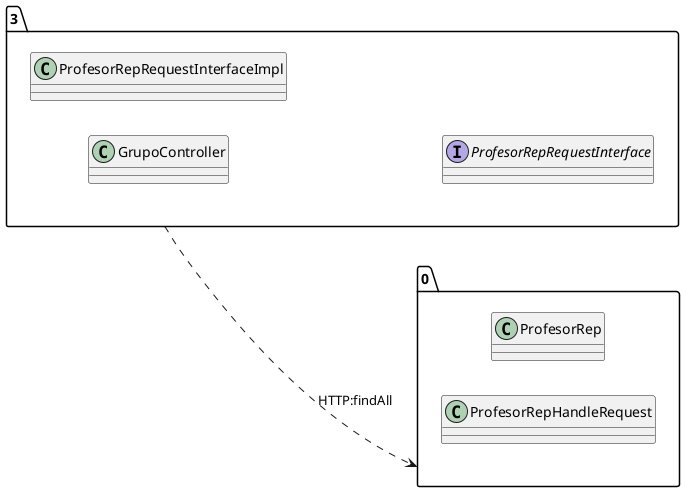 @startuml 
allow_mixing
left to right direction
package "3"{
class GrupoController
class ProfesorRepRequestInterfaceImpl
interface ProfesorRepRequestInterface

}
package "0"{
class ProfesorRep
class ProfesorRepHandleRequest

}
"3" ..> "0":HTTP:findAll
@enduml